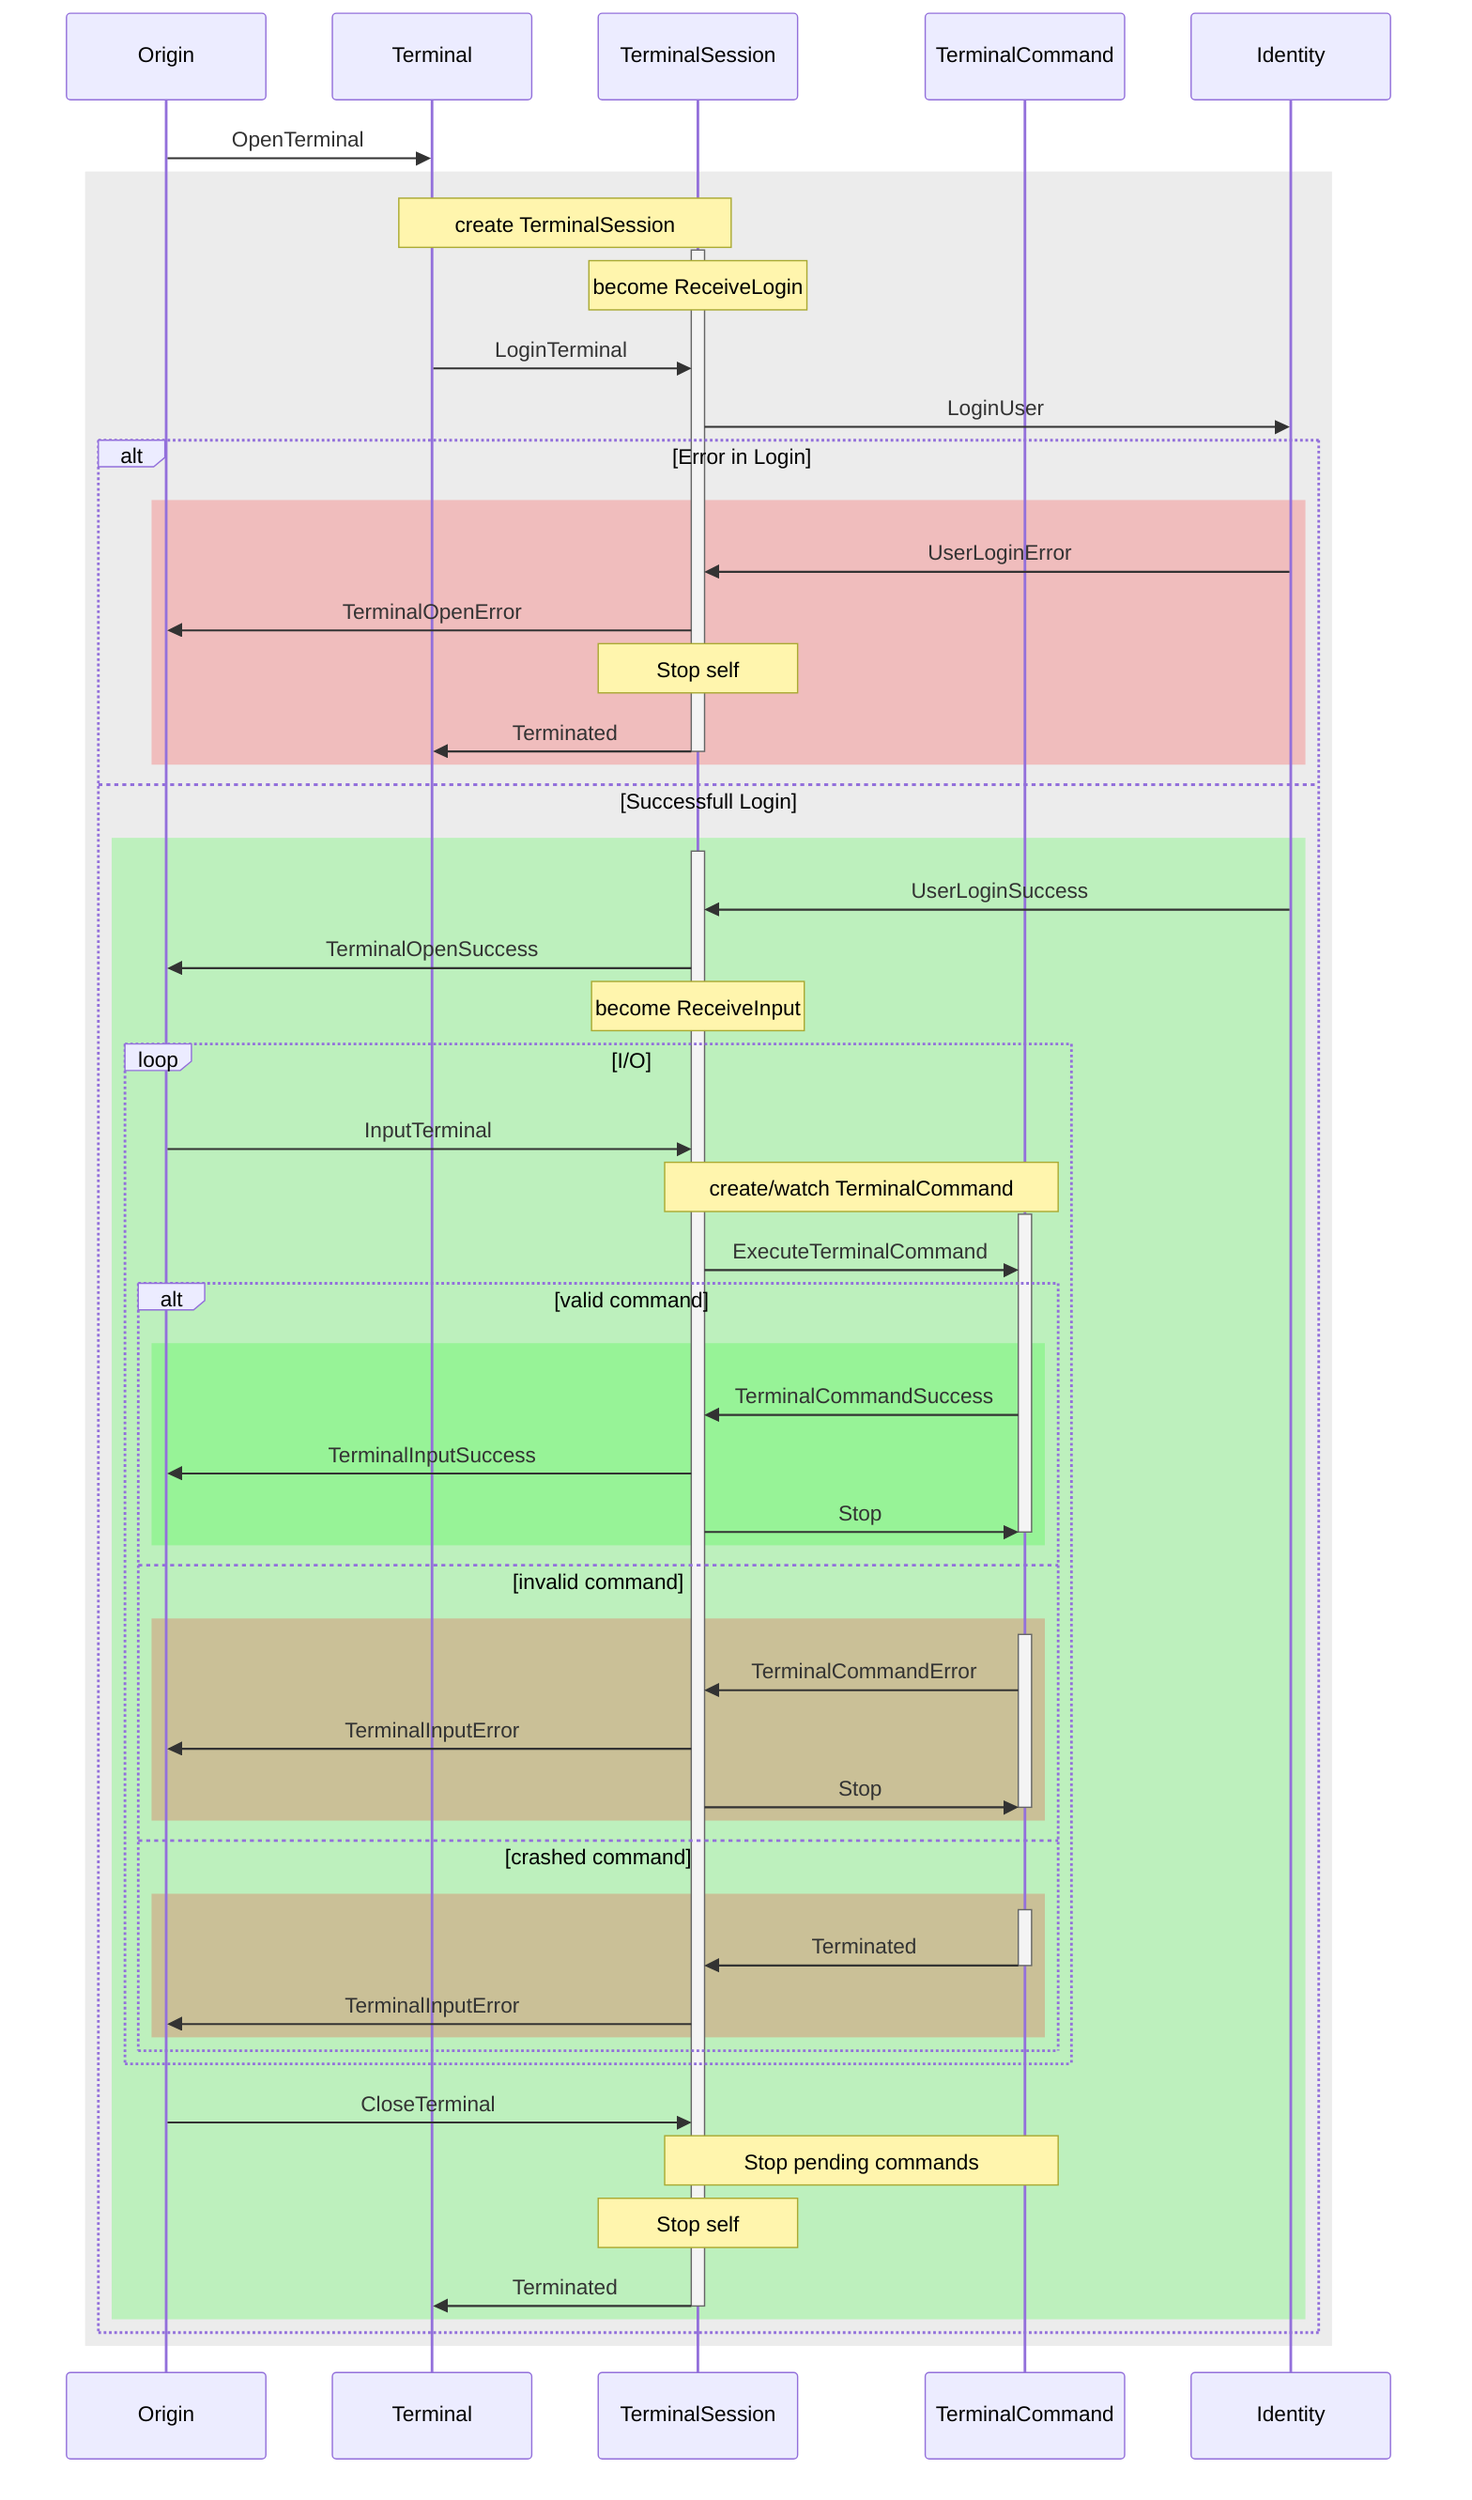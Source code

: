 sequenceDiagram
  participant o as Origin
  participant t as Terminal
  participant ts as TerminalSession
  participant tc as TerminalCommand
  participant id as Identity

  o->>t:OpenTerminal
  rect rgba(160, 160, 160, .2)
    Note over t,ts:create TerminalSession
    activate ts
    Note over ts:become ReceiveLogin
    t->>ts:LoginTerminal
    ts->>id:LoginUser
    alt Error in Login
      rect rgba(255, 0, 0, .2)
        id->>ts:UserLoginError
        ts->>o:TerminalOpenError
        Note over ts:Stop self
        ts->>t:Terminated
        deactivate ts
      end
    else Successfull Login
      rect rgba(0, 255, 0, .2)
        activate ts
        id->>ts:UserLoginSuccess
        ts->>o:TerminalOpenSuccess
        Note over ts:become ReceiveInput
        loop I/O
          o->>ts:InputTerminal
          Note over ts,tc:create/watch TerminalCommand
          activate tc
          ts->>tc:ExecuteTerminalCommand
          alt valid command
            rect rgba(0, 255, 0, .2)
              tc->>ts:TerminalCommandSuccess
              ts->>o:TerminalInputSuccess
              ts->>tc:Stop
              deactivate tc
            end
          else invalid command
            rect rgba(255, 0, 0, .2)
              activate tc
              tc->>ts:TerminalCommandError
              ts->>o:TerminalInputError
              ts->>tc:Stop
              deactivate tc
            end
          else crashed command
            rect rgba(255, 0, 0, .2)
              activate tc
              tc->>ts:Terminated
              deactivate tc
              ts->>o:TerminalInputError
            end
          end
        end
        o->>ts:CloseTerminal
        Note over ts,tc:Stop pending commands
        Note over ts:Stop self
        ts->>t:Terminated
        deactivate ts
      end
    end
  end